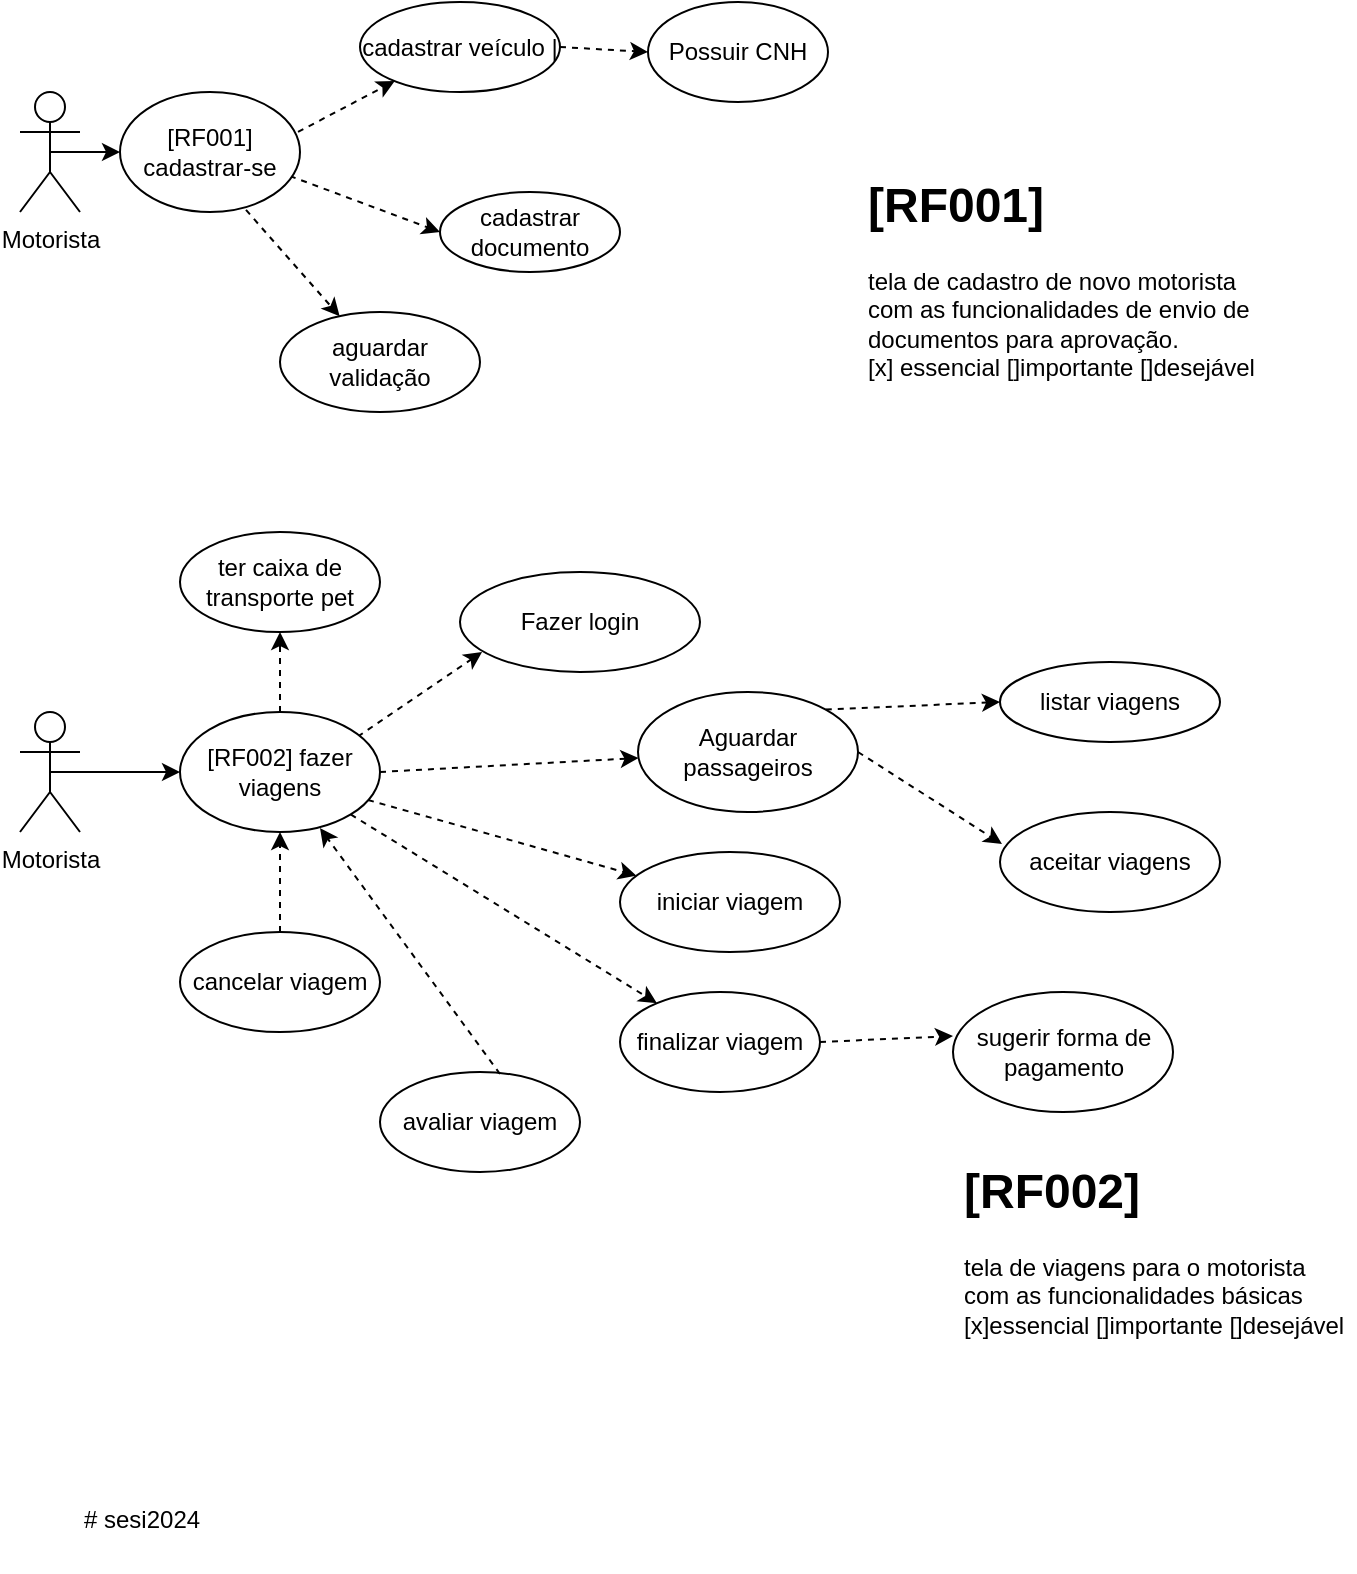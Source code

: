<mxfile version="23.1.5" type="github">
  <diagram name="Página-1" id="toTfY7wNqzro0wb6UAwp">
    <mxGraphModel dx="1112" dy="473" grid="1" gridSize="10" guides="1" tooltips="1" connect="1" arrows="1" fold="1" page="1" pageScale="1" pageWidth="827" pageHeight="1169" math="0" shadow="0">
      <root>
        <mxCell id="0" />
        <mxCell id="1" parent="0" />
        <mxCell id="4x-iOvBwWhHwRvq-v5dW-1" value="Motorista" style="shape=umlActor;verticalLabelPosition=bottom;verticalAlign=top;html=1;outlineConnect=0;" parent="1" vertex="1">
          <mxGeometry x="100" y="440" width="30" height="60" as="geometry" />
        </mxCell>
        <mxCell id="4x-iOvBwWhHwRvq-v5dW-2" value="Possuir CNH" style="ellipse;whiteSpace=wrap;html=1;" parent="1" vertex="1">
          <mxGeometry x="414" y="395" width="90" height="50" as="geometry" />
        </mxCell>
        <mxCell id="4x-iOvBwWhHwRvq-v5dW-13" value="cadastrar documento" style="ellipse;whiteSpace=wrap;html=1;" parent="1" vertex="1">
          <mxGeometry x="310" y="490" width="90" height="40" as="geometry" />
        </mxCell>
        <mxCell id="4x-iOvBwWhHwRvq-v5dW-14" value="cadastrar veículo |" style="ellipse;whiteSpace=wrap;html=1;" parent="1" vertex="1">
          <mxGeometry x="270" y="395" width="100" height="45" as="geometry" />
        </mxCell>
        <mxCell id="4x-iOvBwWhHwRvq-v5dW-15" value="aguardar validação" style="ellipse;whiteSpace=wrap;html=1;" parent="1" vertex="1">
          <mxGeometry x="230" y="550" width="100" height="50" as="geometry" />
        </mxCell>
        <mxCell id="4x-iOvBwWhHwRvq-v5dW-17" value="Motorista" style="shape=umlActor;verticalLabelPosition=bottom;verticalAlign=top;html=1;outlineConnect=0;" parent="1" vertex="1">
          <mxGeometry x="100" y="750" width="30" height="60" as="geometry" />
        </mxCell>
        <mxCell id="4x-iOvBwWhHwRvq-v5dW-19" value="Fazer login" style="ellipse;whiteSpace=wrap;html=1;" parent="1" vertex="1">
          <mxGeometry x="320" y="680" width="120" height="50" as="geometry" />
        </mxCell>
        <mxCell id="4x-iOvBwWhHwRvq-v5dW-22" value="&lt;p class=&quot;MsoNormal&quot;&gt;&lt;font&gt;Aguardar passageiros&lt;/font&gt;&lt;/p&gt;" style="ellipse;whiteSpace=wrap;html=1;" parent="1" vertex="1">
          <mxGeometry x="409" y="740" width="110" height="60" as="geometry" />
        </mxCell>
        <mxCell id="4x-iOvBwWhHwRvq-v5dW-26" value="listar viagens" style="ellipse;whiteSpace=wrap;html=1;" parent="1" vertex="1">
          <mxGeometry x="590" y="725" width="110" height="40" as="geometry" />
        </mxCell>
        <mxCell id="4x-iOvBwWhHwRvq-v5dW-27" value="aceitar viagens" style="ellipse;whiteSpace=wrap;html=1;" parent="1" vertex="1">
          <mxGeometry x="590" y="800" width="110" height="50" as="geometry" />
        </mxCell>
        <mxCell id="4x-iOvBwWhHwRvq-v5dW-28" value="iniciar viagem" style="ellipse;whiteSpace=wrap;html=1;" parent="1" vertex="1">
          <mxGeometry x="400" y="820" width="110" height="50" as="geometry" />
        </mxCell>
        <mxCell id="4x-iOvBwWhHwRvq-v5dW-29" value="finalizar viagem" style="ellipse;whiteSpace=wrap;html=1;" parent="1" vertex="1">
          <mxGeometry x="400" y="890" width="100" height="50" as="geometry" />
        </mxCell>
        <mxCell id="4x-iOvBwWhHwRvq-v5dW-32" value="cancelar viagem" style="ellipse;whiteSpace=wrap;html=1;" parent="1" vertex="1">
          <mxGeometry x="180" y="860" width="100" height="50" as="geometry" />
        </mxCell>
        <mxCell id="4x-iOvBwWhHwRvq-v5dW-33" value="avaliar viagem" style="ellipse;whiteSpace=wrap;html=1;" parent="1" vertex="1">
          <mxGeometry x="280" y="930" width="100" height="50" as="geometry" />
        </mxCell>
        <mxCell id="4x-iOvBwWhHwRvq-v5dW-34" value="" style="endArrow=classic;html=1;rounded=0;exitX=0.5;exitY=0.5;exitDx=0;exitDy=0;exitPerimeter=0;entryX=0;entryY=0.5;entryDx=0;entryDy=0;" parent="1" source="4x-iOvBwWhHwRvq-v5dW-17" target="4x-iOvBwWhHwRvq-v5dW-114" edge="1">
          <mxGeometry width="50" height="50" relative="1" as="geometry">
            <mxPoint x="490" y="800" as="sourcePoint" />
            <mxPoint x="175" y="780" as="targetPoint" />
          </mxGeometry>
        </mxCell>
        <mxCell id="4x-iOvBwWhHwRvq-v5dW-44" value="" style="endArrow=classic;html=1;rounded=0;entryX=0.7;entryY=0.967;entryDx=0;entryDy=0;dashed=1;exitX=0.6;exitY=0.02;exitDx=0;exitDy=0;exitPerimeter=0;entryPerimeter=0;" parent="1" source="4x-iOvBwWhHwRvq-v5dW-33" target="4x-iOvBwWhHwRvq-v5dW-114" edge="1">
          <mxGeometry width="50" height="50" relative="1" as="geometry">
            <mxPoint x="370" y="860" as="sourcePoint" />
            <mxPoint x="243.97" y="804" as="targetPoint" />
          </mxGeometry>
        </mxCell>
        <mxCell id="4x-iOvBwWhHwRvq-v5dW-45" value="" style="endArrow=classic;html=1;rounded=0;exitX=1;exitY=1;exitDx=0;exitDy=0;dashed=1;" parent="1" source="4x-iOvBwWhHwRvq-v5dW-114" target="4x-iOvBwWhHwRvq-v5dW-29" edge="1">
          <mxGeometry width="50" height="50" relative="1" as="geometry">
            <mxPoint x="268.891" y="797.678" as="sourcePoint" />
            <mxPoint x="390" y="915" as="targetPoint" />
          </mxGeometry>
        </mxCell>
        <mxCell id="4x-iOvBwWhHwRvq-v5dW-46" value="" style="endArrow=classic;html=1;rounded=0;exitX=0.94;exitY=0.733;exitDx=0;exitDy=0;dashed=1;exitPerimeter=0;" parent="1" source="4x-iOvBwWhHwRvq-v5dW-114" target="4x-iOvBwWhHwRvq-v5dW-28" edge="1">
          <mxGeometry width="50" height="50" relative="1" as="geometry">
            <mxPoint x="283.02" y="796" as="sourcePoint" />
            <mxPoint x="460" y="875" as="targetPoint" />
          </mxGeometry>
        </mxCell>
        <mxCell id="4x-iOvBwWhHwRvq-v5dW-47" value="" style="endArrow=classic;html=1;rounded=0;entryX=0.009;entryY=0.32;entryDx=0;entryDy=0;dashed=1;entryPerimeter=0;exitX=1;exitY=0.5;exitDx=0;exitDy=0;" parent="1" source="4x-iOvBwWhHwRvq-v5dW-22" target="4x-iOvBwWhHwRvq-v5dW-27" edge="1">
          <mxGeometry width="50" height="50" relative="1" as="geometry">
            <mxPoint x="480" y="780" as="sourcePoint" />
            <mxPoint x="470" y="845" as="targetPoint" />
          </mxGeometry>
        </mxCell>
        <mxCell id="4x-iOvBwWhHwRvq-v5dW-49" value="" style="endArrow=classic;html=1;rounded=0;exitX=0.5;exitY=0;exitDx=0;exitDy=0;dashed=1;" parent="1" source="4x-iOvBwWhHwRvq-v5dW-32" target="4x-iOvBwWhHwRvq-v5dW-114" edge="1">
          <mxGeometry width="50" height="50" relative="1" as="geometry">
            <mxPoint x="290" y="830" as="sourcePoint" />
            <mxPoint x="219" y="806" as="targetPoint" />
          </mxGeometry>
        </mxCell>
        <mxCell id="4x-iOvBwWhHwRvq-v5dW-51" value="" style="endArrow=classic;html=1;rounded=0;exitX=1;exitY=0;exitDx=0;exitDy=0;entryX=0;entryY=0.5;entryDx=0;entryDy=0;dashed=1;" parent="1" source="4x-iOvBwWhHwRvq-v5dW-22" target="4x-iOvBwWhHwRvq-v5dW-26" edge="1">
          <mxGeometry width="50" height="50" relative="1" as="geometry">
            <mxPoint x="710" y="850" as="sourcePoint" />
            <mxPoint x="710" y="905" as="targetPoint" />
          </mxGeometry>
        </mxCell>
        <mxCell id="4x-iOvBwWhHwRvq-v5dW-52" value="" style="endArrow=classic;html=1;rounded=0;exitX=1;exitY=0;exitDx=0;exitDy=0;entryX=0.092;entryY=0.8;entryDx=0;entryDy=0;dashed=1;entryPerimeter=0;" parent="1" target="4x-iOvBwWhHwRvq-v5dW-19" edge="1">
          <mxGeometry width="50" height="50" relative="1" as="geometry">
            <mxPoint x="268.891" y="762.322" as="sourcePoint" />
            <mxPoint x="340" y="715" as="targetPoint" />
          </mxGeometry>
        </mxCell>
        <mxCell id="4x-iOvBwWhHwRvq-v5dW-57" value="" style="endArrow=classic;html=1;rounded=0;entryX=0;entryY=0.5;entryDx=0;entryDy=0;dashed=1;exitX=0.944;exitY=0.7;exitDx=0;exitDy=0;exitPerimeter=0;" parent="1" source="4x-iOvBwWhHwRvq-v5dW-113" target="4x-iOvBwWhHwRvq-v5dW-13" edge="1">
          <mxGeometry width="50" height="50" relative="1" as="geometry">
            <mxPoint x="244.617" y="495.786" as="sourcePoint" />
            <mxPoint x="370" y="585" as="targetPoint" />
          </mxGeometry>
        </mxCell>
        <mxCell id="4x-iOvBwWhHwRvq-v5dW-58" value="" style="endArrow=classic;html=1;rounded=0;dashed=1;exitX=0.989;exitY=0.333;exitDx=0;exitDy=0;exitPerimeter=0;" parent="1" source="4x-iOvBwWhHwRvq-v5dW-113" target="4x-iOvBwWhHwRvq-v5dW-14" edge="1">
          <mxGeometry width="50" height="50" relative="1" as="geometry">
            <mxPoint x="230.286" y="465.823" as="sourcePoint" />
            <mxPoint x="720" y="575" as="targetPoint" />
          </mxGeometry>
        </mxCell>
        <mxCell id="4x-iOvBwWhHwRvq-v5dW-106" value="" style="endArrow=classic;html=1;rounded=0;dashed=1;exitX=0.7;exitY=0.983;exitDx=0;exitDy=0;exitPerimeter=0;" parent="1" source="4x-iOvBwWhHwRvq-v5dW-113" target="4x-iOvBwWhHwRvq-v5dW-15" edge="1">
          <mxGeometry width="50" height="50" relative="1" as="geometry">
            <mxPoint x="203.03" y="508" as="sourcePoint" />
            <mxPoint x="258" y="509" as="targetPoint" />
          </mxGeometry>
        </mxCell>
        <mxCell id="4x-iOvBwWhHwRvq-v5dW-110" value="" style="endArrow=classic;html=1;rounded=0;dashed=1;exitX=1;exitY=0.5;exitDx=0;exitDy=0;entryX=0;entryY=0.5;entryDx=0;entryDy=0;" parent="1" source="4x-iOvBwWhHwRvq-v5dW-14" target="4x-iOvBwWhHwRvq-v5dW-2" edge="1">
          <mxGeometry width="50" height="50" relative="1" as="geometry">
            <mxPoint x="410" y="440" as="sourcePoint" />
            <mxPoint x="420" y="370" as="targetPoint" />
          </mxGeometry>
        </mxCell>
        <mxCell id="4x-iOvBwWhHwRvq-v5dW-113" value="[RF001] cadastrar-se" style="ellipse;whiteSpace=wrap;html=1;" parent="1" vertex="1">
          <mxGeometry x="150" y="440" width="90" height="60" as="geometry" />
        </mxCell>
        <mxCell id="4x-iOvBwWhHwRvq-v5dW-114" value="[RF002] fazer viagens" style="ellipse;whiteSpace=wrap;html=1;" parent="1" vertex="1">
          <mxGeometry x="180" y="750" width="100" height="60" as="geometry" />
        </mxCell>
        <mxCell id="4x-iOvBwWhHwRvq-v5dW-115" value="" style="endArrow=classic;html=1;rounded=0;exitX=0.5;exitY=0.5;exitDx=0;exitDy=0;exitPerimeter=0;entryX=0;entryY=0.5;entryDx=0;entryDy=0;" parent="1" source="4x-iOvBwWhHwRvq-v5dW-1" target="4x-iOvBwWhHwRvq-v5dW-113" edge="1">
          <mxGeometry width="50" height="50" relative="1" as="geometry">
            <mxPoint x="130" y="450" as="sourcePoint" />
            <mxPoint x="195" y="450" as="targetPoint" />
          </mxGeometry>
        </mxCell>
        <mxCell id="4x-iOvBwWhHwRvq-v5dW-116" value="&lt;h1&gt;[RF001]&lt;/h1&gt;&lt;div&gt;&lt;font&gt;tela de cadastro de novo motorista com as funcionalidades de envio de documentos para aprovação.&lt;/font&gt;&lt;/div&gt;&lt;div&gt;&lt;span style=&quot;background-color: initial;&quot;&gt;[x]&amp;nbsp;essencial []importante []desejável&lt;/span&gt;&lt;/div&gt;" style="text;html=1;spacing=5;spacingTop=-20;whiteSpace=wrap;overflow=hidden;rounded=0;" parent="1" vertex="1">
          <mxGeometry x="519" y="477" width="205" height="125" as="geometry" />
        </mxCell>
        <mxCell id="4x-iOvBwWhHwRvq-v5dW-123" value="" style="endArrow=classic;html=1;rounded=0;exitX=1;exitY=0.5;exitDx=0;exitDy=0;dashed=1;" parent="1" source="4x-iOvBwWhHwRvq-v5dW-114" target="4x-iOvBwWhHwRvq-v5dW-22" edge="1">
          <mxGeometry width="50" height="50" relative="1" as="geometry">
            <mxPoint x="340" y="780" as="sourcePoint" />
            <mxPoint x="416" y="766" as="targetPoint" />
          </mxGeometry>
        </mxCell>
        <mxCell id="4x-iOvBwWhHwRvq-v5dW-124" value="&lt;h1&gt;[RF002]&lt;/h1&gt;&lt;div&gt;&lt;font&gt;tela de viagens para o motorista com as funcionalidades básicas&lt;/font&gt;&lt;br&gt;&lt;/div&gt;&lt;div&gt;&lt;font&gt;[x]essencial []importante []desejável&lt;br&gt;&lt;/font&gt;&lt;/div&gt;" style="text;html=1;spacing=5;spacingTop=-20;whiteSpace=wrap;overflow=hidden;rounded=0;" parent="1" vertex="1">
          <mxGeometry x="566.5" y="970" width="201" height="125" as="geometry" />
        </mxCell>
        <mxCell id="4x-iOvBwWhHwRvq-v5dW-125" value="sugerir forma de pagamento" style="ellipse;whiteSpace=wrap;html=1;" parent="1" vertex="1">
          <mxGeometry x="566.5" y="890" width="110" height="60" as="geometry" />
        </mxCell>
        <mxCell id="4x-iOvBwWhHwRvq-v5dW-126" value="" style="endArrow=classic;html=1;rounded=0;dashed=1;exitX=1;exitY=0.5;exitDx=0;exitDy=0;entryX=0;entryY=0.367;entryDx=0;entryDy=0;entryPerimeter=0;" parent="1" source="4x-iOvBwWhHwRvq-v5dW-29" target="4x-iOvBwWhHwRvq-v5dW-125" edge="1">
          <mxGeometry width="50" height="50" relative="1" as="geometry">
            <mxPoint x="470" y="950" as="sourcePoint" />
            <mxPoint x="500" y="970" as="targetPoint" />
          </mxGeometry>
        </mxCell>
        <mxCell id="4x-iOvBwWhHwRvq-v5dW-127" value="ter caixa de transporte pet" style="ellipse;whiteSpace=wrap;html=1;" parent="1" vertex="1">
          <mxGeometry x="180" y="660" width="100" height="50" as="geometry" />
        </mxCell>
        <mxCell id="4x-iOvBwWhHwRvq-v5dW-129" value="" style="endArrow=classic;html=1;rounded=0;exitX=0.5;exitY=0;exitDx=0;exitDy=0;dashed=1;" parent="1" source="4x-iOvBwWhHwRvq-v5dW-114" target="4x-iOvBwWhHwRvq-v5dW-127" edge="1">
          <mxGeometry width="50" height="50" relative="1" as="geometry">
            <mxPoint x="220" y="750" as="sourcePoint" />
            <mxPoint x="270" y="700" as="targetPoint" />
          </mxGeometry>
        </mxCell>
        <mxCell id="GiXaVPf9EtWz1eF1a_GR-1" value="# sesi2024" style="text;whiteSpace=wrap;html=1;" vertex="1" parent="1">
          <mxGeometry x="130" y="1140" width="90" height="40" as="geometry" />
        </mxCell>
      </root>
    </mxGraphModel>
  </diagram>
</mxfile>
